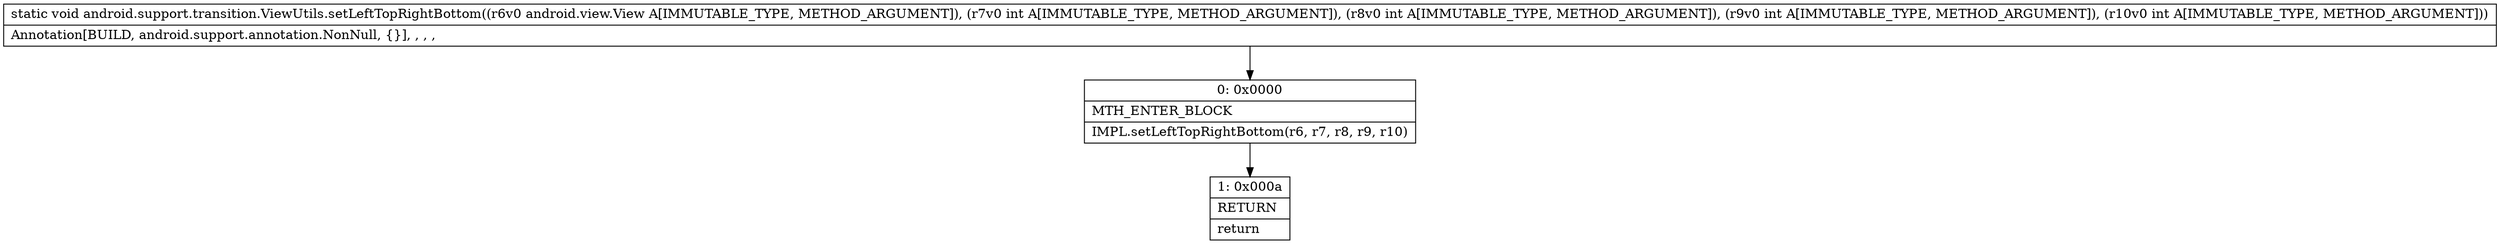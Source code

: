digraph "CFG forandroid.support.transition.ViewUtils.setLeftTopRightBottom(Landroid\/view\/View;IIII)V" {
Node_0 [shape=record,label="{0\:\ 0x0000|MTH_ENTER_BLOCK\l|IMPL.setLeftTopRightBottom(r6, r7, r8, r9, r10)\l}"];
Node_1 [shape=record,label="{1\:\ 0x000a|RETURN\l|return\l}"];
MethodNode[shape=record,label="{static void android.support.transition.ViewUtils.setLeftTopRightBottom((r6v0 android.view.View A[IMMUTABLE_TYPE, METHOD_ARGUMENT]), (r7v0 int A[IMMUTABLE_TYPE, METHOD_ARGUMENT]), (r8v0 int A[IMMUTABLE_TYPE, METHOD_ARGUMENT]), (r9v0 int A[IMMUTABLE_TYPE, METHOD_ARGUMENT]), (r10v0 int A[IMMUTABLE_TYPE, METHOD_ARGUMENT]))  | Annotation[BUILD, android.support.annotation.NonNull, \{\}], , , , \l}"];
MethodNode -> Node_0;
Node_0 -> Node_1;
}

